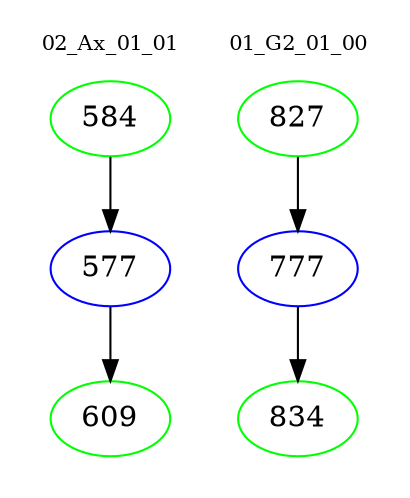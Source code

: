 digraph{
subgraph cluster_0 {
color = white
label = "02_Ax_01_01";
fontsize=10;
T0_584 [label="584", color="green"]
T0_584 -> T0_577 [color="black"]
T0_577 [label="577", color="blue"]
T0_577 -> T0_609 [color="black"]
T0_609 [label="609", color="green"]
}
subgraph cluster_1 {
color = white
label = "01_G2_01_00";
fontsize=10;
T1_827 [label="827", color="green"]
T1_827 -> T1_777 [color="black"]
T1_777 [label="777", color="blue"]
T1_777 -> T1_834 [color="black"]
T1_834 [label="834", color="green"]
}
}
